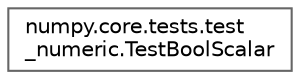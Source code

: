 digraph "Graphical Class Hierarchy"
{
 // LATEX_PDF_SIZE
  bgcolor="transparent";
  edge [fontname=Helvetica,fontsize=10,labelfontname=Helvetica,labelfontsize=10];
  node [fontname=Helvetica,fontsize=10,shape=box,height=0.2,width=0.4];
  rankdir="LR";
  Node0 [id="Node000000",label="numpy.core.tests.test\l_numeric.TestBoolScalar",height=0.2,width=0.4,color="grey40", fillcolor="white", style="filled",URL="$d4/df9/classnumpy_1_1core_1_1tests_1_1test__numeric_1_1TestBoolScalar.html",tooltip=" "];
}
